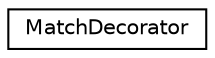 digraph "Graphical Class Hierarchy"
{
 // LATEX_PDF_SIZE
  edge [fontname="Helvetica",fontsize="10",labelfontname="Helvetica",labelfontsize="10"];
  node [fontname="Helvetica",fontsize="10",shape=record];
  rankdir="LR";
  Node0 [label="MatchDecorator",height=0.2,width=0.4,color="black", fillcolor="white", style="filled",URL="$classMatchDecorator.html",tooltip="Helper class used to make it easier to maintain decorations on visible code that matches a given regu..."];
}
